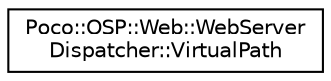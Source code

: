 digraph "Graphical Class Hierarchy"
{
 // LATEX_PDF_SIZE
  edge [fontname="Helvetica",fontsize="10",labelfontname="Helvetica",labelfontsize="10"];
  node [fontname="Helvetica",fontsize="10",shape=record];
  rankdir="LR";
  Node0 [label="Poco::OSP::Web::WebServer\lDispatcher::VirtualPath",height=0.2,width=0.4,color="black", fillcolor="white", style="filled",URL="$structPoco_1_1OSP_1_1Web_1_1WebServerDispatcher_1_1VirtualPath.html",tooltip="A VirtualPath struct is used to specify a path mapping for a bundle."];
}
